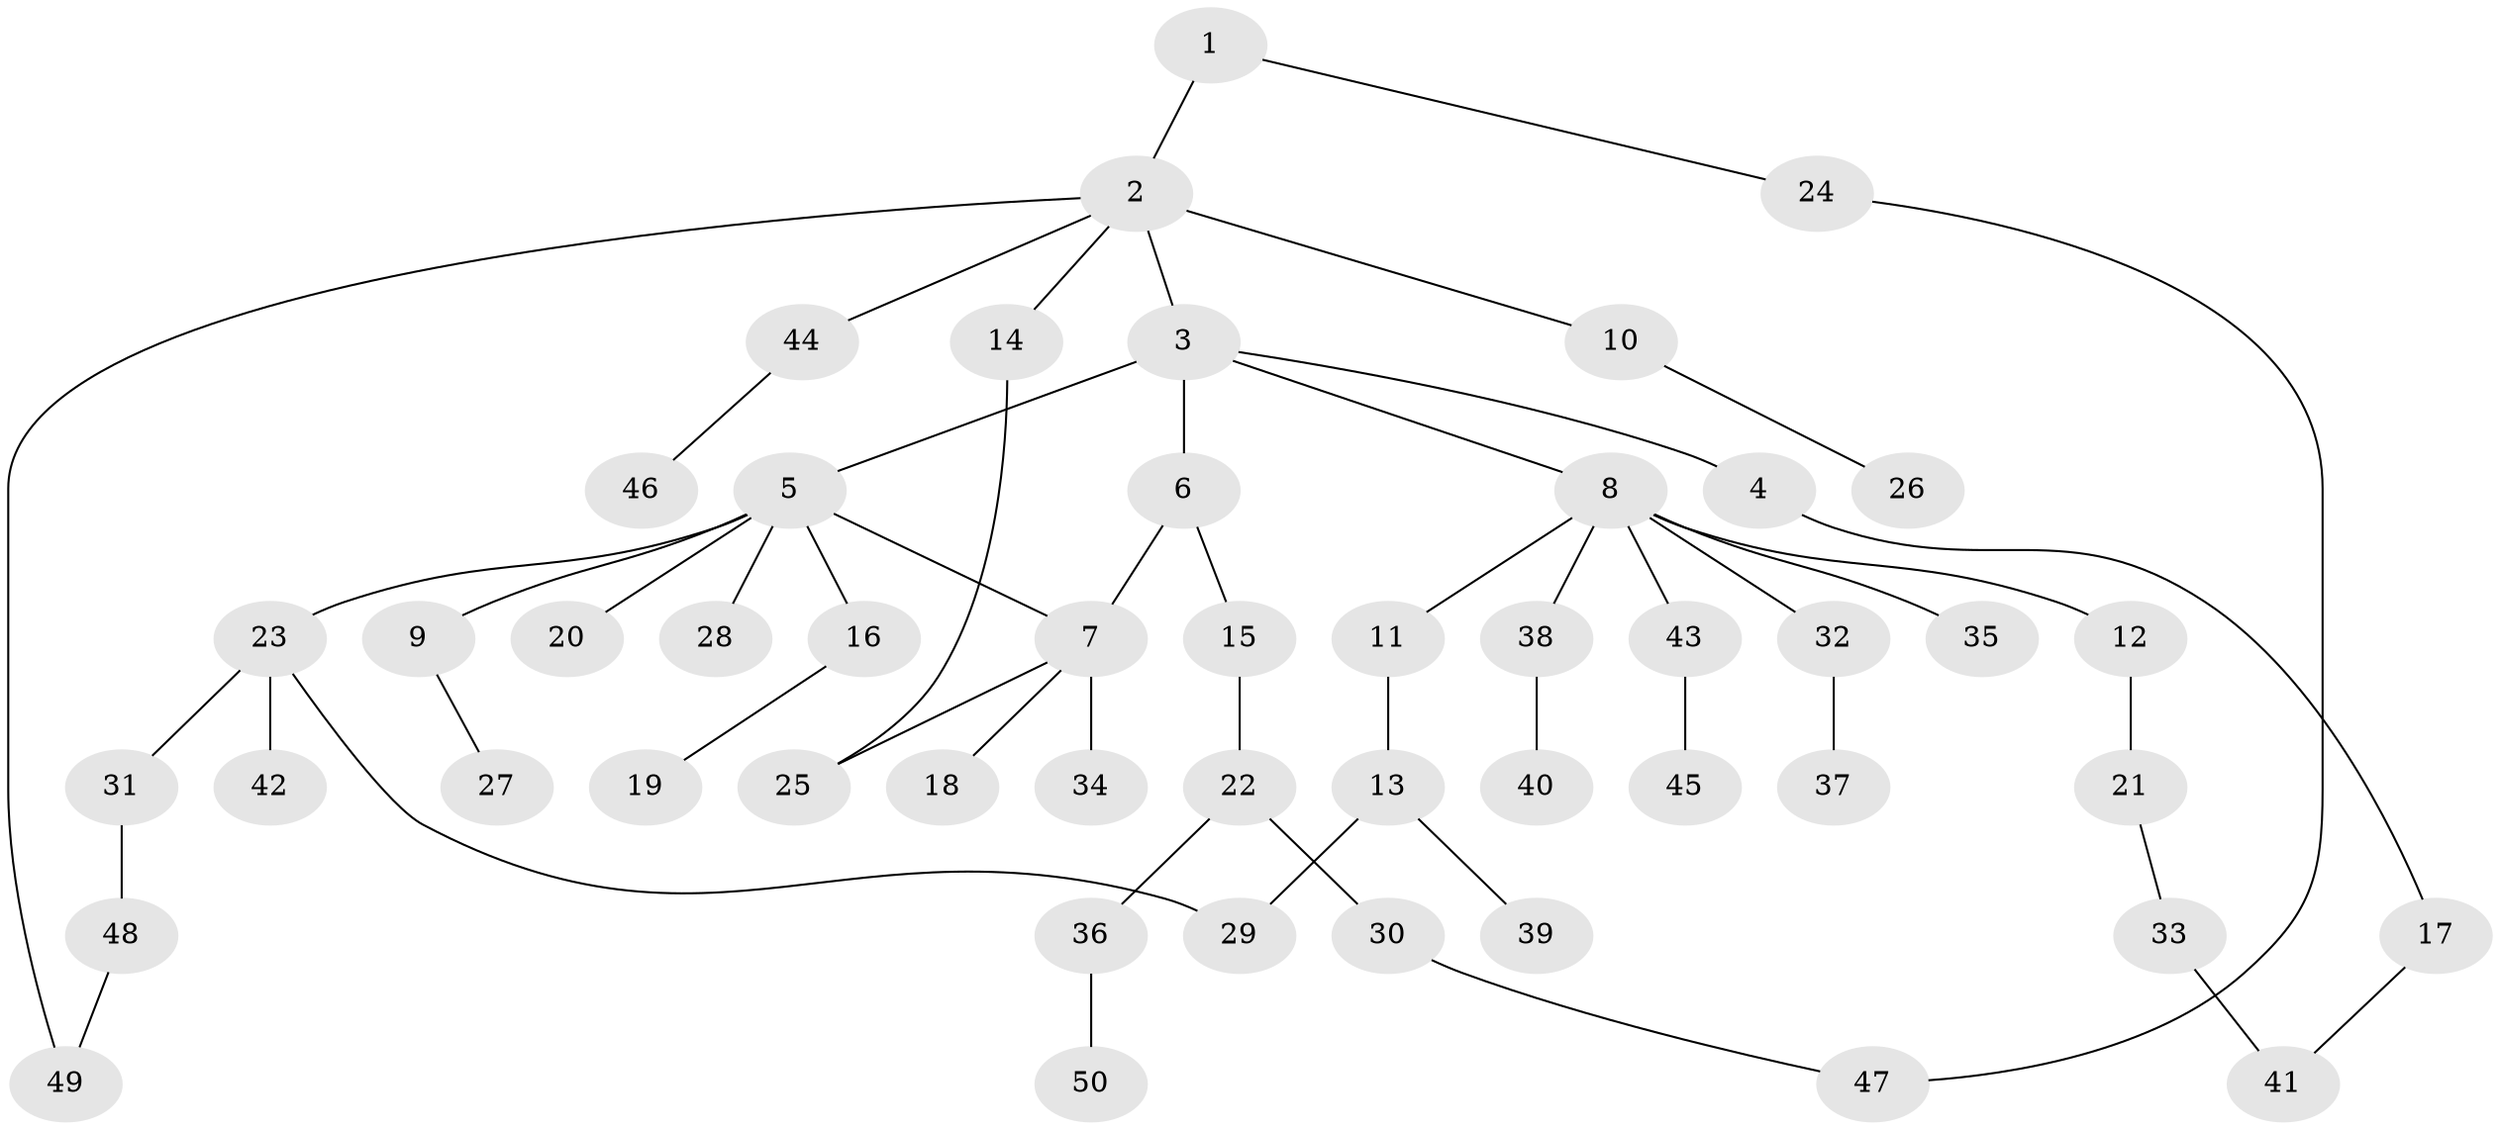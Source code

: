 // Generated by graph-tools (version 1.1) at 2025/34/03/09/25 02:34:26]
// undirected, 50 vertices, 55 edges
graph export_dot {
graph [start="1"]
  node [color=gray90,style=filled];
  1;
  2;
  3;
  4;
  5;
  6;
  7;
  8;
  9;
  10;
  11;
  12;
  13;
  14;
  15;
  16;
  17;
  18;
  19;
  20;
  21;
  22;
  23;
  24;
  25;
  26;
  27;
  28;
  29;
  30;
  31;
  32;
  33;
  34;
  35;
  36;
  37;
  38;
  39;
  40;
  41;
  42;
  43;
  44;
  45;
  46;
  47;
  48;
  49;
  50;
  1 -- 2;
  1 -- 24;
  2 -- 3;
  2 -- 10;
  2 -- 14;
  2 -- 44;
  2 -- 49;
  3 -- 4;
  3 -- 5;
  3 -- 6;
  3 -- 8;
  4 -- 17;
  5 -- 9;
  5 -- 16;
  5 -- 20;
  5 -- 23;
  5 -- 28;
  5 -- 7;
  6 -- 7;
  6 -- 15;
  7 -- 18;
  7 -- 25;
  7 -- 34;
  8 -- 11;
  8 -- 12;
  8 -- 32;
  8 -- 35;
  8 -- 38;
  8 -- 43;
  9 -- 27;
  10 -- 26;
  11 -- 13;
  12 -- 21;
  13 -- 29;
  13 -- 39;
  14 -- 25;
  15 -- 22;
  16 -- 19;
  17 -- 41;
  21 -- 33;
  22 -- 30;
  22 -- 36;
  23 -- 31;
  23 -- 42;
  23 -- 29;
  24 -- 47;
  30 -- 47;
  31 -- 48;
  32 -- 37;
  33 -- 41;
  36 -- 50;
  38 -- 40;
  43 -- 45;
  44 -- 46;
  48 -- 49;
}
